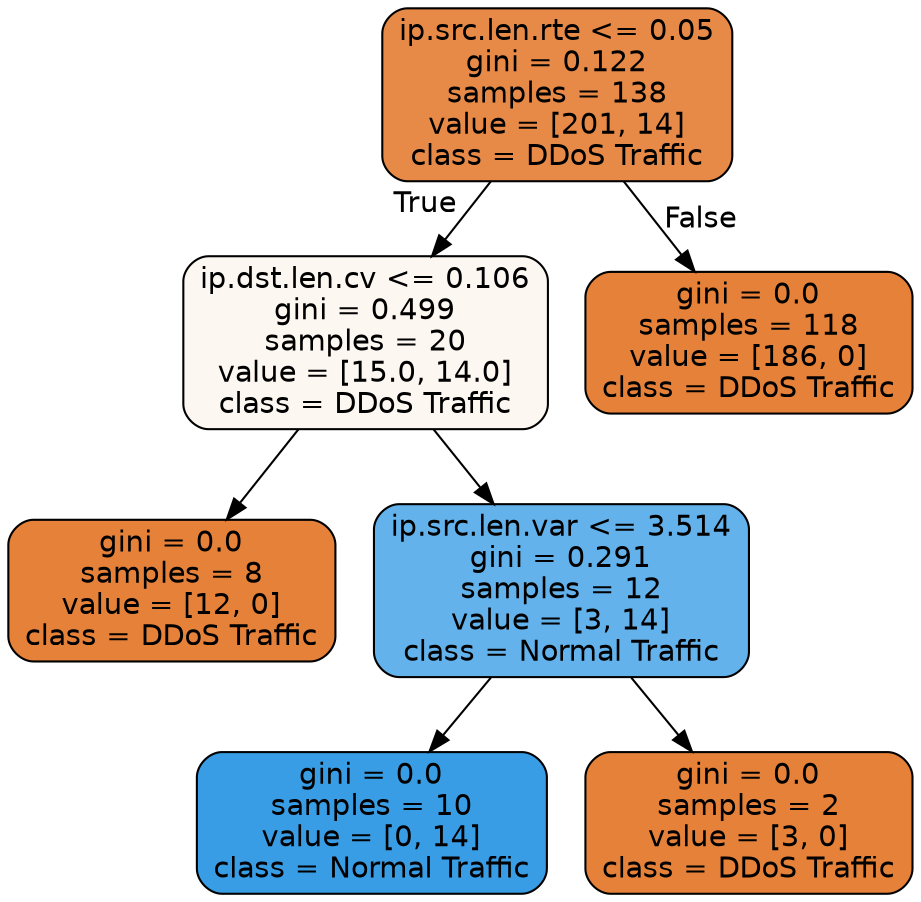 digraph Tree {
node [shape=box, style="filled, rounded", color="black", fontname="helvetica"] ;
edge [fontname="helvetica"] ;
0 [label="ip.src.len.rte <= 0.05\ngini = 0.122\nsamples = 138\nvalue = [201, 14]\nclass = DDoS Traffic", fillcolor="#e78a47"] ;
1 [label="ip.dst.len.cv <= 0.106\ngini = 0.499\nsamples = 20\nvalue = [15.0, 14.0]\nclass = DDoS Traffic", fillcolor="#fdf7f2"] ;
0 -> 1 [labeldistance=2.5, labelangle=45, headlabel="True"] ;
2 [label="gini = 0.0\nsamples = 8\nvalue = [12, 0]\nclass = DDoS Traffic", fillcolor="#e58139"] ;
1 -> 2 ;
3 [label="ip.src.len.var <= 3.514\ngini = 0.291\nsamples = 12\nvalue = [3, 14]\nclass = Normal Traffic", fillcolor="#63b2eb"] ;
1 -> 3 ;
4 [label="gini = 0.0\nsamples = 10\nvalue = [0, 14]\nclass = Normal Traffic", fillcolor="#399de5"] ;
3 -> 4 ;
5 [label="gini = 0.0\nsamples = 2\nvalue = [3, 0]\nclass = DDoS Traffic", fillcolor="#e58139"] ;
3 -> 5 ;
6 [label="gini = 0.0\nsamples = 118\nvalue = [186, 0]\nclass = DDoS Traffic", fillcolor="#e58139"] ;
0 -> 6 [labeldistance=2.5, labelangle=-45, headlabel="False"] ;
}
